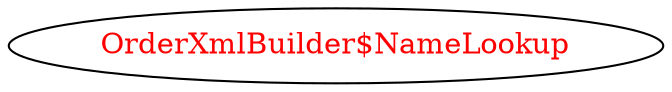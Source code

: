 digraph dependencyGraph {
 concentrate=true;
 ranksep="2.0";
 rankdir="LR"; 
 splines="ortho";
"OrderXmlBuilder$NameLookup" [fontcolor="red"];
}